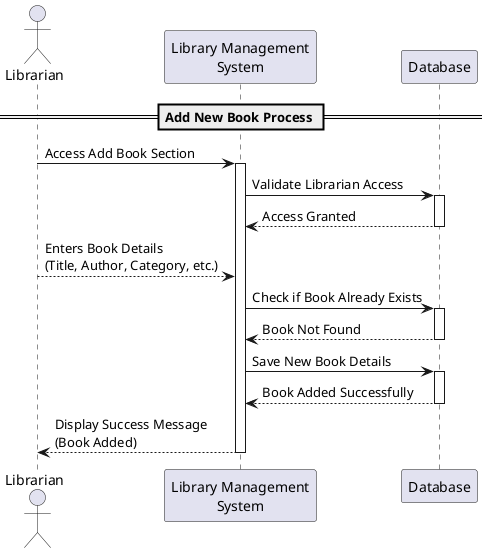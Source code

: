 @startuml
actor Librarian as L
participant "Library Management\nSystem" as LMS
participant Database as DB

== Add New Book Process ==

L -> LMS : Access Add Book Section
activate LMS
LMS -> DB : Validate Librarian Access
activate DB
DB --> LMS : Access Granted
deactivate DB

LMS <-- L : Enters Book Details\n(Title, Author, Category, etc.)
LMS -> DB : Check if Book Already Exists
activate DB
DB --> LMS : Book Not Found
deactivate DB

LMS -> DB : Save New Book Details
activate DB
DB --> LMS : Book Added Successfully
deactivate DB

LMS --> L : Display Success Message\n(Book Added)
deactivate LMS

@enduml